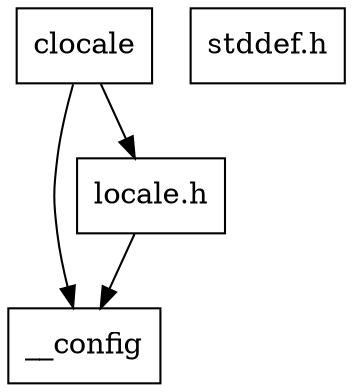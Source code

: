 digraph "dependencies" {
  header_1 [ shape="box", label="clocale"];
  header_2 [ shape="box", label="__config"];
  header_11 [ shape="box", label="locale.h"];
  header_13 [ shape="box", label="stddef.h"];
  header_11 -> header_2;
  header_1 -> header_2;
  header_1 -> header_11;
}